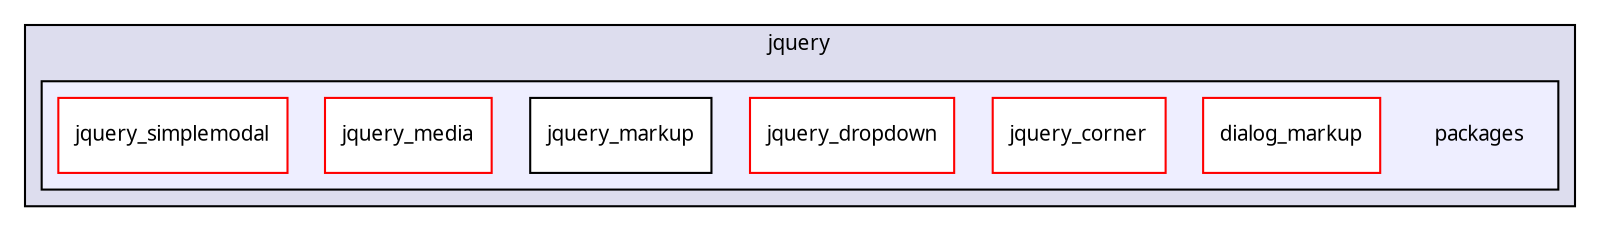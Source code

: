 digraph "packages/jquery/packages/" {
  compound=true
  node [ fontsize="10", fontname="FreeSans.ttf"];
  edge [ labelfontsize="10", labelfontname="FreeSans.ttf"];
  subgraph clusterdir_1261b1d40f805af5b0e420773f3bea7a {
    graph [ bgcolor="#ddddee", pencolor="black", label="jquery" fontname="FreeSans.ttf", fontsize="10", URL="dir_1261b1d40f805af5b0e420773f3bea7a.html"]
  subgraph clusterdir_99f760642289980198ccec00c959708e {
    graph [ bgcolor="#eeeeff", pencolor="black", label="" URL="dir_99f760642289980198ccec00c959708e.html"];
    dir_99f760642289980198ccec00c959708e [shape=plaintext label="packages"];
    dir_10154668e748764494c1a487ddbd366f [shape=box label="dialog_markup" color="red" fillcolor="white" style="filled" URL="dir_10154668e748764494c1a487ddbd366f.html"];
    dir_d1e0e168722e8d07decea1444be50152 [shape=box label="jquery_corner" color="red" fillcolor="white" style="filled" URL="dir_d1e0e168722e8d07decea1444be50152.html"];
    dir_bb175f1c73f9728fab4795b90ea78cb2 [shape=box label="jquery_dropdown" color="red" fillcolor="white" style="filled" URL="dir_bb175f1c73f9728fab4795b90ea78cb2.html"];
    dir_7712e39cc73181b7ff0ffcc6ca3242db [shape=box label="jquery_markup" color="black" fillcolor="white" style="filled" URL="dir_7712e39cc73181b7ff0ffcc6ca3242db.html"];
    dir_b0a1bbfd71f7781291dbaab42fbc2d66 [shape=box label="jquery_media" color="red" fillcolor="white" style="filled" URL="dir_b0a1bbfd71f7781291dbaab42fbc2d66.html"];
    dir_e3b3a17e3c86ed297321a852d55ba76e [shape=box label="jquery_simplemodal" color="red" fillcolor="white" style="filled" URL="dir_e3b3a17e3c86ed297321a852d55ba76e.html"];
  }
  }
}

